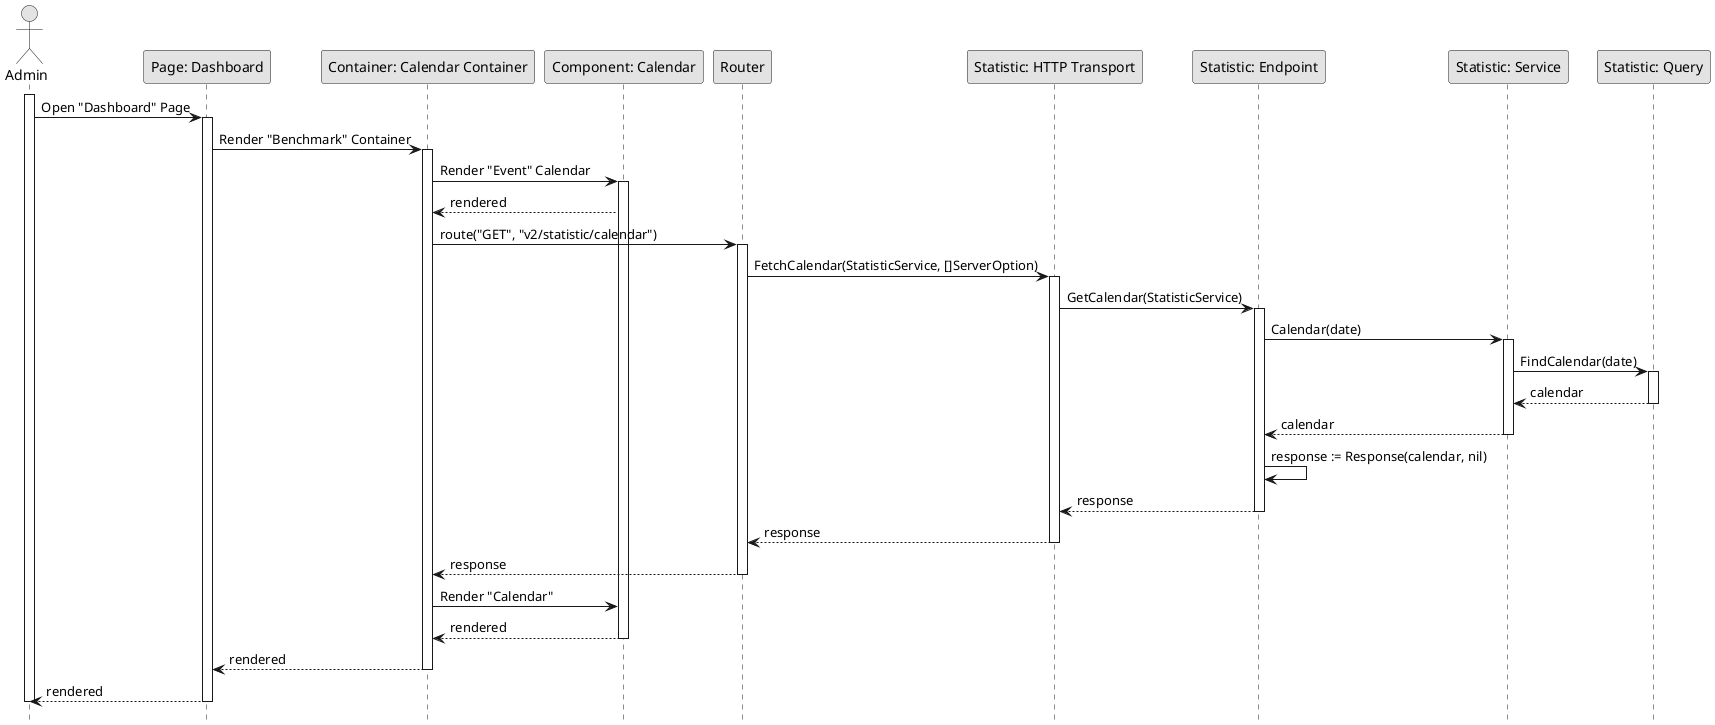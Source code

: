 @startuml GetCalendar

skinparam Monochrome true
skinparam Shadowing false
hide footbox

actor Admin
participant "Page: Dashboard" as Dashboard
participant "Container: Calendar Container" as CalendarContainer
participant "Component: Calendar" as Calendar
participant "Router" as Router
participant "Statistic: HTTP Transport" as StatisticHTTPTransport
participant "Statistic: Endpoint" as StatisticEndpoint
participant "Statistic: Service" as StatisticService
participant "Statistic: Query" as StatisticQuery

activate Admin

Admin->Dashboard: Open "Dashboard" Page
activate Dashboard
Dashboard->CalendarContainer: Render "Benchmark" Container
activate CalendarContainer
CalendarContainer->Calendar: Render "Event" Calendar
activate Calendar
Calendar-->CalendarContainer: rendered
CalendarContainer->Router: route("GET", "v2/statistic/calendar")
activate Router
Router->StatisticHTTPTransport: FetchCalendar(StatisticService, []ServerOption)
activate StatisticHTTPTransport
StatisticHTTPTransport->StatisticEndpoint: GetCalendar(StatisticService)
activate StatisticEndpoint
StatisticEndpoint->StatisticService: Calendar(date)
activate StatisticService
StatisticService->StatisticQuery: FindCalendar(date)
activate StatisticQuery
StatisticQuery-->StatisticService: calendar
deactivate StatisticQuery
StatisticService-->StatisticEndpoint: calendar
deactivate StatisticService
StatisticEndpoint->StatisticEndpoint: response := Response(calendar, nil)
StatisticEndpoint-->StatisticHTTPTransport: response
deactivate StatisticEndpoint
StatisticHTTPTransport-->Router: response
deactivate StatisticHTTPTransport
Router-->CalendarContainer: response
deactivate Router
CalendarContainer->Calendar: Render "Calendar"
Calendar-->CalendarContainer: rendered
deactivate Calendar
CalendarContainer-->Dashboard: rendered
deactivate CalendarContainer
Dashboard-->Admin: rendered
deactivate Dashboard

deactivate Admin

@enduml